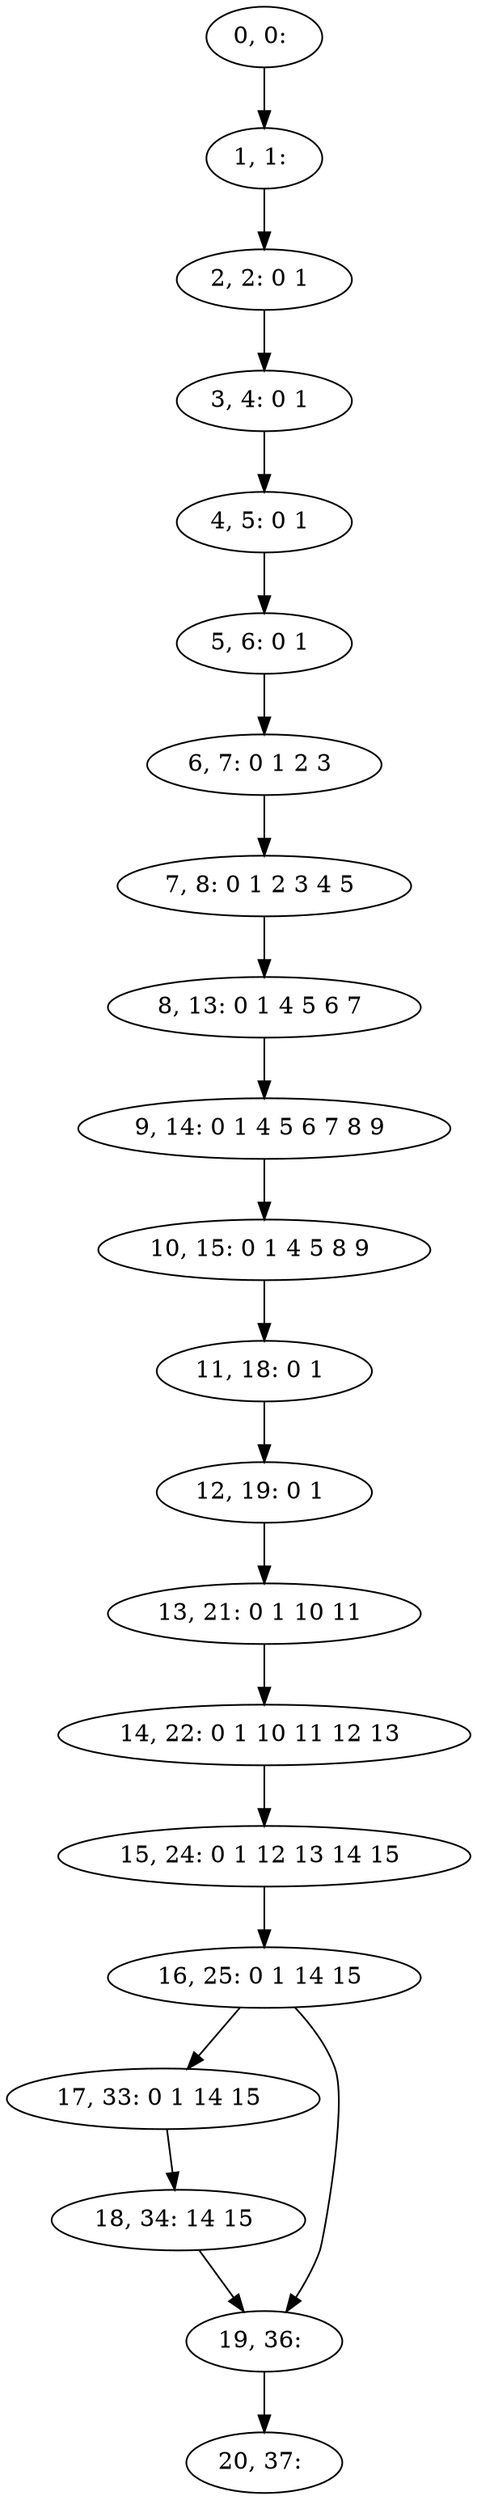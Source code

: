 digraph G {
0[label="0, 0: "];
1[label="1, 1: "];
2[label="2, 2: 0 1 "];
3[label="3, 4: 0 1 "];
4[label="4, 5: 0 1 "];
5[label="5, 6: 0 1 "];
6[label="6, 7: 0 1 2 3 "];
7[label="7, 8: 0 1 2 3 4 5 "];
8[label="8, 13: 0 1 4 5 6 7 "];
9[label="9, 14: 0 1 4 5 6 7 8 9 "];
10[label="10, 15: 0 1 4 5 8 9 "];
11[label="11, 18: 0 1 "];
12[label="12, 19: 0 1 "];
13[label="13, 21: 0 1 10 11 "];
14[label="14, 22: 0 1 10 11 12 13 "];
15[label="15, 24: 0 1 12 13 14 15 "];
16[label="16, 25: 0 1 14 15 "];
17[label="17, 33: 0 1 14 15 "];
18[label="18, 34: 14 15 "];
19[label="19, 36: "];
20[label="20, 37: "];
0->1 ;
1->2 ;
2->3 ;
3->4 ;
4->5 ;
5->6 ;
6->7 ;
7->8 ;
8->9 ;
9->10 ;
10->11 ;
11->12 ;
12->13 ;
13->14 ;
14->15 ;
15->16 ;
16->17 ;
16->19 ;
17->18 ;
18->19 ;
19->20 ;
}
